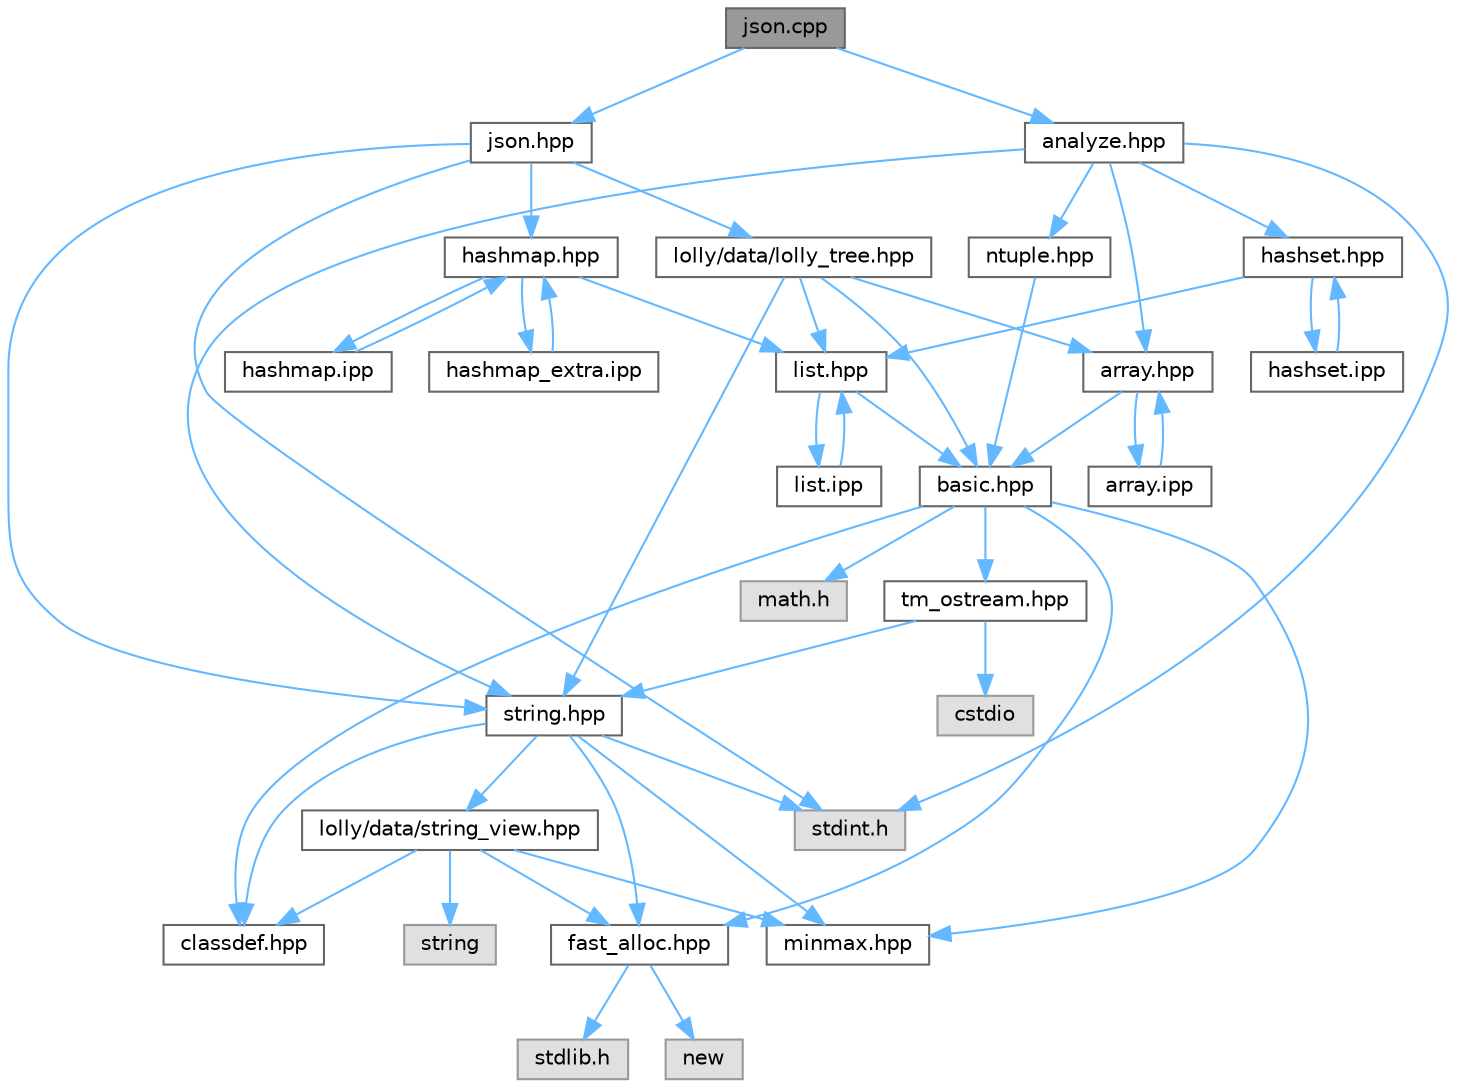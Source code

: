 digraph "json.cpp"
{
 // LATEX_PDF_SIZE
  bgcolor="transparent";
  edge [fontname=Helvetica,fontsize=10,labelfontname=Helvetica,labelfontsize=10];
  node [fontname=Helvetica,fontsize=10,shape=box,height=0.2,width=0.4];
  Node1 [id="Node000001",label="json.cpp",height=0.2,width=0.4,color="gray40", fillcolor="grey60", style="filled", fontcolor="black",tooltip=" "];
  Node1 -> Node2 [id="edge1_Node000001_Node000002",color="steelblue1",style="solid",tooltip=" "];
  Node2 [id="Node000002",label="json.hpp",height=0.2,width=0.4,color="grey40", fillcolor="white", style="filled",URL="$json_8hpp.html",tooltip=" "];
  Node2 -> Node3 [id="edge2_Node000002_Node000003",color="steelblue1",style="solid",tooltip=" "];
  Node3 [id="Node000003",label="hashmap.hpp",height=0.2,width=0.4,color="grey40", fillcolor="white", style="filled",URL="$hashmap_8hpp.html",tooltip=" "];
  Node3 -> Node4 [id="edge3_Node000003_Node000004",color="steelblue1",style="solid",tooltip=" "];
  Node4 [id="Node000004",label="list.hpp",height=0.2,width=0.4,color="grey40", fillcolor="white", style="filled",URL="$list_8hpp.html",tooltip=" "];
  Node4 -> Node5 [id="edge4_Node000004_Node000005",color="steelblue1",style="solid",tooltip=" "];
  Node5 [id="Node000005",label="basic.hpp",height=0.2,width=0.4,color="grey40", fillcolor="white", style="filled",URL="$basic_8hpp.html",tooltip=" "];
  Node5 -> Node6 [id="edge5_Node000005_Node000006",color="steelblue1",style="solid",tooltip=" "];
  Node6 [id="Node000006",label="classdef.hpp",height=0.2,width=0.4,color="grey40", fillcolor="white", style="filled",URL="$classdef_8hpp.html",tooltip=" "];
  Node5 -> Node7 [id="edge6_Node000005_Node000007",color="steelblue1",style="solid",tooltip=" "];
  Node7 [id="Node000007",label="fast_alloc.hpp",height=0.2,width=0.4,color="grey40", fillcolor="white", style="filled",URL="$fast__alloc_8hpp.html",tooltip=" "];
  Node7 -> Node8 [id="edge7_Node000007_Node000008",color="steelblue1",style="solid",tooltip=" "];
  Node8 [id="Node000008",label="stdlib.h",height=0.2,width=0.4,color="grey60", fillcolor="#E0E0E0", style="filled",tooltip=" "];
  Node7 -> Node9 [id="edge8_Node000007_Node000009",color="steelblue1",style="solid",tooltip=" "];
  Node9 [id="Node000009",label="new",height=0.2,width=0.4,color="grey60", fillcolor="#E0E0E0", style="filled",tooltip=" "];
  Node5 -> Node10 [id="edge9_Node000005_Node000010",color="steelblue1",style="solid",tooltip=" "];
  Node10 [id="Node000010",label="minmax.hpp",height=0.2,width=0.4,color="grey40", fillcolor="white", style="filled",URL="$minmax_8hpp.html",tooltip=" "];
  Node5 -> Node11 [id="edge10_Node000005_Node000011",color="steelblue1",style="solid",tooltip=" "];
  Node11 [id="Node000011",label="tm_ostream.hpp",height=0.2,width=0.4,color="grey40", fillcolor="white", style="filled",URL="$tm__ostream_8hpp.html",tooltip=" "];
  Node11 -> Node12 [id="edge11_Node000011_Node000012",color="steelblue1",style="solid",tooltip=" "];
  Node12 [id="Node000012",label="string.hpp",height=0.2,width=0.4,color="grey40", fillcolor="white", style="filled",URL="$string_8hpp.html",tooltip=" "];
  Node12 -> Node6 [id="edge12_Node000012_Node000006",color="steelblue1",style="solid",tooltip=" "];
  Node12 -> Node7 [id="edge13_Node000012_Node000007",color="steelblue1",style="solid",tooltip=" "];
  Node12 -> Node13 [id="edge14_Node000012_Node000013",color="steelblue1",style="solid",tooltip=" "];
  Node13 [id="Node000013",label="lolly/data/string_view.hpp",height=0.2,width=0.4,color="grey40", fillcolor="white", style="filled",URL="$string__view_8hpp.html",tooltip=" "];
  Node13 -> Node6 [id="edge15_Node000013_Node000006",color="steelblue1",style="solid",tooltip=" "];
  Node13 -> Node7 [id="edge16_Node000013_Node000007",color="steelblue1",style="solid",tooltip=" "];
  Node13 -> Node10 [id="edge17_Node000013_Node000010",color="steelblue1",style="solid",tooltip=" "];
  Node13 -> Node14 [id="edge18_Node000013_Node000014",color="steelblue1",style="solid",tooltip=" "];
  Node14 [id="Node000014",label="string",height=0.2,width=0.4,color="grey60", fillcolor="#E0E0E0", style="filled",tooltip=" "];
  Node12 -> Node10 [id="edge19_Node000012_Node000010",color="steelblue1",style="solid",tooltip=" "];
  Node12 -> Node15 [id="edge20_Node000012_Node000015",color="steelblue1",style="solid",tooltip=" "];
  Node15 [id="Node000015",label="stdint.h",height=0.2,width=0.4,color="grey60", fillcolor="#E0E0E0", style="filled",tooltip=" "];
  Node11 -> Node16 [id="edge21_Node000011_Node000016",color="steelblue1",style="solid",tooltip=" "];
  Node16 [id="Node000016",label="cstdio",height=0.2,width=0.4,color="grey60", fillcolor="#E0E0E0", style="filled",tooltip=" "];
  Node5 -> Node17 [id="edge22_Node000005_Node000017",color="steelblue1",style="solid",tooltip=" "];
  Node17 [id="Node000017",label="math.h",height=0.2,width=0.4,color="grey60", fillcolor="#E0E0E0", style="filled",tooltip=" "];
  Node4 -> Node18 [id="edge23_Node000004_Node000018",color="steelblue1",style="solid",tooltip=" "];
  Node18 [id="Node000018",label="list.ipp",height=0.2,width=0.4,color="grey40", fillcolor="white", style="filled",URL="$list_8ipp.html",tooltip=" "];
  Node18 -> Node4 [id="edge24_Node000018_Node000004",color="steelblue1",style="solid",tooltip=" "];
  Node3 -> Node19 [id="edge25_Node000003_Node000019",color="steelblue1",style="solid",tooltip=" "];
  Node19 [id="Node000019",label="hashmap.ipp",height=0.2,width=0.4,color="grey40", fillcolor="white", style="filled",URL="$hashmap_8ipp.html",tooltip=" "];
  Node19 -> Node3 [id="edge26_Node000019_Node000003",color="steelblue1",style="solid",tooltip=" "];
  Node3 -> Node20 [id="edge27_Node000003_Node000020",color="steelblue1",style="solid",tooltip=" "];
  Node20 [id="Node000020",label="hashmap_extra.ipp",height=0.2,width=0.4,color="grey40", fillcolor="white", style="filled",URL="$hashmap__extra_8ipp.html",tooltip=" "];
  Node20 -> Node3 [id="edge28_Node000020_Node000003",color="steelblue1",style="solid",tooltip=" "];
  Node2 -> Node21 [id="edge29_Node000002_Node000021",color="steelblue1",style="solid",tooltip=" "];
  Node21 [id="Node000021",label="lolly/data/lolly_tree.hpp",height=0.2,width=0.4,color="grey40", fillcolor="white", style="filled",URL="$lolly__tree_8hpp.html",tooltip=" "];
  Node21 -> Node22 [id="edge30_Node000021_Node000022",color="steelblue1",style="solid",tooltip=" "];
  Node22 [id="Node000022",label="array.hpp",height=0.2,width=0.4,color="grey40", fillcolor="white", style="filled",URL="$array_8hpp.html",tooltip=" "];
  Node22 -> Node5 [id="edge31_Node000022_Node000005",color="steelblue1",style="solid",tooltip=" "];
  Node22 -> Node23 [id="edge32_Node000022_Node000023",color="steelblue1",style="solid",tooltip=" "];
  Node23 [id="Node000023",label="array.ipp",height=0.2,width=0.4,color="grey40", fillcolor="white", style="filled",URL="$array_8ipp.html",tooltip=" "];
  Node23 -> Node22 [id="edge33_Node000023_Node000022",color="steelblue1",style="solid",tooltip=" "];
  Node21 -> Node5 [id="edge34_Node000021_Node000005",color="steelblue1",style="solid",tooltip=" "];
  Node21 -> Node4 [id="edge35_Node000021_Node000004",color="steelblue1",style="solid",tooltip=" "];
  Node21 -> Node12 [id="edge36_Node000021_Node000012",color="steelblue1",style="solid",tooltip=" "];
  Node2 -> Node12 [id="edge37_Node000002_Node000012",color="steelblue1",style="solid",tooltip=" "];
  Node2 -> Node15 [id="edge38_Node000002_Node000015",color="steelblue1",style="solid",tooltip=" "];
  Node1 -> Node24 [id="edge39_Node000001_Node000024",color="steelblue1",style="solid",tooltip=" "];
  Node24 [id="Node000024",label="analyze.hpp",height=0.2,width=0.4,color="grey40", fillcolor="white", style="filled",URL="$analyze_8hpp.html",tooltip=" "];
  Node24 -> Node15 [id="edge40_Node000024_Node000015",color="steelblue1",style="solid",tooltip=" "];
  Node24 -> Node22 [id="edge41_Node000024_Node000022",color="steelblue1",style="solid",tooltip=" "];
  Node24 -> Node25 [id="edge42_Node000024_Node000025",color="steelblue1",style="solid",tooltip=" "];
  Node25 [id="Node000025",label="hashset.hpp",height=0.2,width=0.4,color="grey40", fillcolor="white", style="filled",URL="$hashset_8hpp.html",tooltip=" "];
  Node25 -> Node4 [id="edge43_Node000025_Node000004",color="steelblue1",style="solid",tooltip=" "];
  Node25 -> Node26 [id="edge44_Node000025_Node000026",color="steelblue1",style="solid",tooltip=" "];
  Node26 [id="Node000026",label="hashset.ipp",height=0.2,width=0.4,color="grey40", fillcolor="white", style="filled",URL="$hashset_8ipp.html",tooltip=" "];
  Node26 -> Node25 [id="edge45_Node000026_Node000025",color="steelblue1",style="solid",tooltip=" "];
  Node24 -> Node27 [id="edge46_Node000024_Node000027",color="steelblue1",style="solid",tooltip=" "];
  Node27 [id="Node000027",label="ntuple.hpp",height=0.2,width=0.4,color="grey40", fillcolor="white", style="filled",URL="$ntuple_8hpp.html",tooltip=" "];
  Node27 -> Node5 [id="edge47_Node000027_Node000005",color="steelblue1",style="solid",tooltip=" "];
  Node24 -> Node12 [id="edge48_Node000024_Node000012",color="steelblue1",style="solid",tooltip=" "];
}
